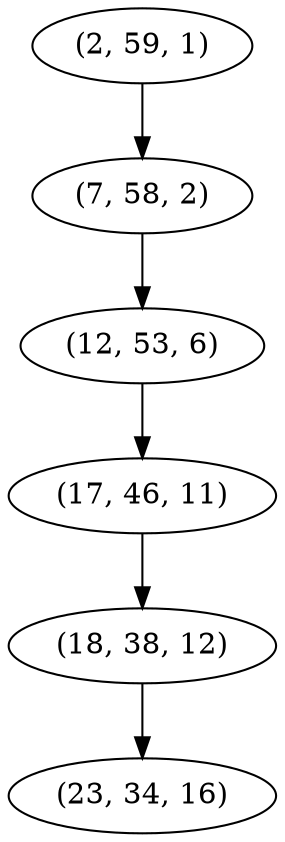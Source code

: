digraph tree {
    "(2, 59, 1)";
    "(7, 58, 2)";
    "(12, 53, 6)";
    "(17, 46, 11)";
    "(18, 38, 12)";
    "(23, 34, 16)";
    "(2, 59, 1)" -> "(7, 58, 2)";
    "(7, 58, 2)" -> "(12, 53, 6)";
    "(12, 53, 6)" -> "(17, 46, 11)";
    "(17, 46, 11)" -> "(18, 38, 12)";
    "(18, 38, 12)" -> "(23, 34, 16)";
}
